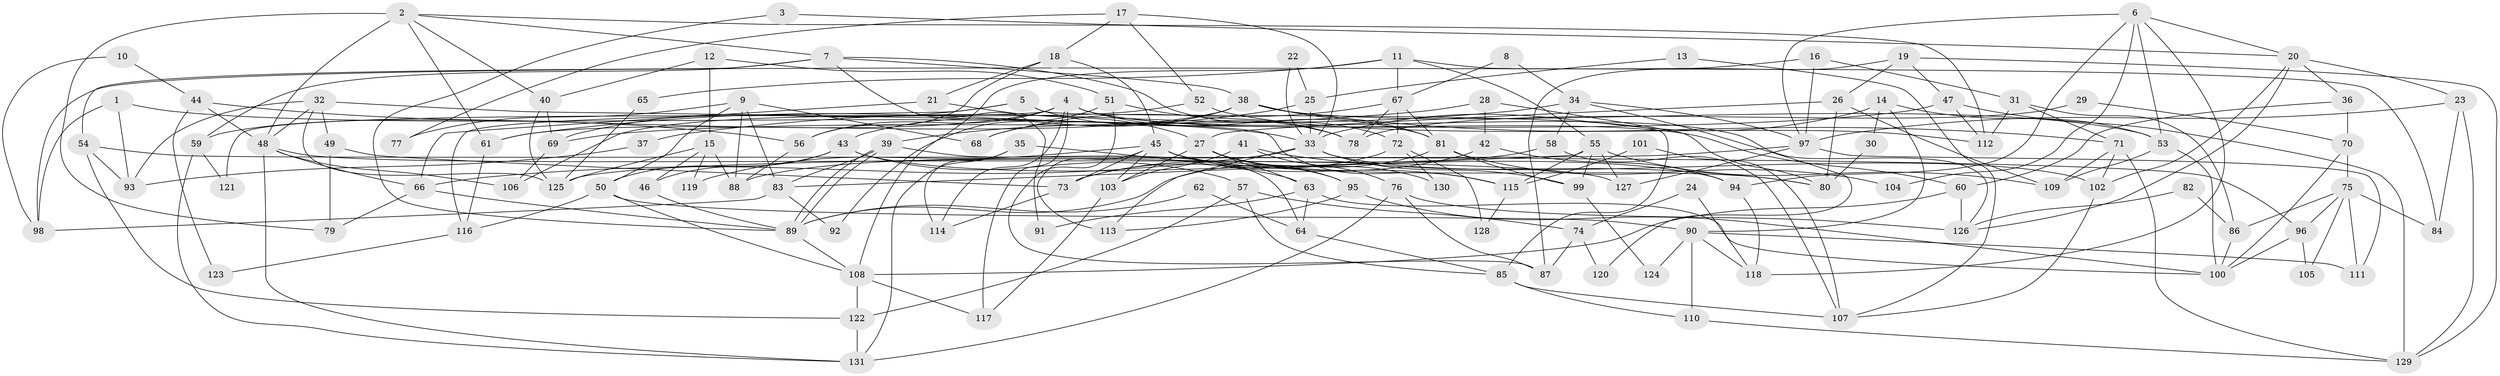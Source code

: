 // coarse degree distribution, {5: 0.075, 19: 0.025, 6: 0.075, 8: 0.15, 12: 0.075, 7: 0.125, 16: 0.025, 17: 0.025, 10: 0.075, 2: 0.175, 11: 0.025, 9: 0.025, 3: 0.1, 4: 0.025}
// Generated by graph-tools (version 1.1) at 2025/18/03/04/25 18:18:31]
// undirected, 131 vertices, 262 edges
graph export_dot {
graph [start="1"]
  node [color=gray90,style=filled];
  1;
  2;
  3;
  4;
  5;
  6;
  7;
  8;
  9;
  10;
  11;
  12;
  13;
  14;
  15;
  16;
  17;
  18;
  19;
  20;
  21;
  22;
  23;
  24;
  25;
  26;
  27;
  28;
  29;
  30;
  31;
  32;
  33;
  34;
  35;
  36;
  37;
  38;
  39;
  40;
  41;
  42;
  43;
  44;
  45;
  46;
  47;
  48;
  49;
  50;
  51;
  52;
  53;
  54;
  55;
  56;
  57;
  58;
  59;
  60;
  61;
  62;
  63;
  64;
  65;
  66;
  67;
  68;
  69;
  70;
  71;
  72;
  73;
  74;
  75;
  76;
  77;
  78;
  79;
  80;
  81;
  82;
  83;
  84;
  85;
  86;
  87;
  88;
  89;
  90;
  91;
  92;
  93;
  94;
  95;
  96;
  97;
  98;
  99;
  100;
  101;
  102;
  103;
  104;
  105;
  106;
  107;
  108;
  109;
  110;
  111;
  112;
  113;
  114;
  115;
  116;
  117;
  118;
  119;
  120;
  121;
  122;
  123;
  124;
  125;
  126;
  127;
  128;
  129;
  130;
  131;
  1 -- 93;
  1 -- 33;
  1 -- 98;
  2 -- 7;
  2 -- 48;
  2 -- 40;
  2 -- 61;
  2 -- 79;
  2 -- 112;
  3 -- 89;
  3 -- 20;
  4 -- 81;
  4 -- 126;
  4 -- 56;
  4 -- 59;
  4 -- 60;
  4 -- 114;
  4 -- 117;
  4 -- 121;
  5 -- 78;
  5 -- 69;
  5 -- 85;
  5 -- 116;
  6 -- 97;
  6 -- 53;
  6 -- 20;
  6 -- 94;
  6 -- 104;
  6 -- 118;
  7 -- 54;
  7 -- 38;
  7 -- 59;
  7 -- 72;
  7 -- 91;
  8 -- 67;
  8 -- 34;
  9 -- 68;
  9 -- 83;
  9 -- 50;
  9 -- 77;
  9 -- 88;
  10 -- 44;
  10 -- 98;
  11 -- 55;
  11 -- 108;
  11 -- 65;
  11 -- 67;
  11 -- 84;
  12 -- 40;
  12 -- 15;
  12 -- 51;
  13 -- 25;
  13 -- 107;
  14 -- 53;
  14 -- 33;
  14 -- 30;
  14 -- 90;
  15 -- 46;
  15 -- 125;
  15 -- 88;
  15 -- 119;
  16 -- 31;
  16 -- 98;
  16 -- 97;
  17 -- 18;
  17 -- 33;
  17 -- 52;
  17 -- 77;
  18 -- 45;
  18 -- 56;
  18 -- 21;
  19 -- 47;
  19 -- 129;
  19 -- 26;
  19 -- 87;
  20 -- 102;
  20 -- 23;
  20 -- 36;
  20 -- 126;
  21 -- 27;
  21 -- 66;
  22 -- 25;
  22 -- 33;
  23 -- 84;
  23 -- 97;
  23 -- 129;
  24 -- 74;
  24 -- 118;
  25 -- 33;
  25 -- 39;
  26 -- 27;
  26 -- 80;
  26 -- 109;
  27 -- 103;
  27 -- 63;
  27 -- 95;
  27 -- 130;
  28 -- 80;
  28 -- 61;
  28 -- 42;
  29 -- 70;
  29 -- 78;
  30 -- 80;
  31 -- 71;
  31 -- 112;
  31 -- 86;
  32 -- 48;
  32 -- 49;
  32 -- 93;
  32 -- 115;
  32 -- 125;
  33 -- 66;
  33 -- 113;
  33 -- 99;
  33 -- 102;
  34 -- 58;
  34 -- 97;
  34 -- 37;
  34 -- 120;
  35 -- 131;
  35 -- 114;
  35 -- 63;
  36 -- 60;
  36 -- 70;
  37 -- 93;
  38 -- 71;
  38 -- 43;
  38 -- 53;
  38 -- 61;
  38 -- 68;
  38 -- 81;
  39 -- 64;
  39 -- 89;
  39 -- 89;
  39 -- 83;
  40 -- 125;
  40 -- 69;
  41 -- 76;
  41 -- 80;
  41 -- 103;
  42 -- 94;
  42 -- 73;
  43 -- 94;
  43 -- 50;
  43 -- 46;
  43 -- 57;
  44 -- 48;
  44 -- 56;
  44 -- 123;
  45 -- 95;
  45 -- 73;
  45 -- 80;
  45 -- 103;
  45 -- 113;
  45 -- 115;
  45 -- 119;
  46 -- 89;
  47 -- 129;
  47 -- 112;
  47 -- 69;
  48 -- 66;
  48 -- 127;
  48 -- 106;
  48 -- 131;
  49 -- 73;
  49 -- 79;
  50 -- 116;
  50 -- 90;
  50 -- 108;
  51 -- 87;
  51 -- 78;
  51 -- 92;
  52 -- 106;
  52 -- 112;
  53 -- 109;
  53 -- 100;
  54 -- 122;
  54 -- 96;
  54 -- 93;
  55 -- 115;
  55 -- 99;
  55 -- 83;
  55 -- 109;
  55 -- 127;
  56 -- 88;
  57 -- 122;
  57 -- 74;
  57 -- 85;
  58 -- 88;
  58 -- 107;
  59 -- 121;
  59 -- 131;
  60 -- 108;
  60 -- 126;
  61 -- 116;
  62 -- 89;
  62 -- 64;
  63 -- 100;
  63 -- 64;
  63 -- 91;
  64 -- 85;
  65 -- 125;
  66 -- 89;
  66 -- 79;
  67 -- 81;
  67 -- 68;
  67 -- 72;
  67 -- 78;
  69 -- 106;
  70 -- 100;
  70 -- 75;
  71 -- 129;
  71 -- 109;
  71 -- 102;
  72 -- 73;
  72 -- 128;
  72 -- 130;
  73 -- 114;
  74 -- 87;
  74 -- 120;
  75 -- 111;
  75 -- 84;
  75 -- 86;
  75 -- 96;
  75 -- 105;
  76 -- 131;
  76 -- 126;
  76 -- 87;
  81 -- 89;
  81 -- 99;
  81 -- 104;
  82 -- 126;
  82 -- 86;
  83 -- 92;
  83 -- 98;
  85 -- 107;
  85 -- 110;
  86 -- 100;
  89 -- 108;
  90 -- 110;
  90 -- 111;
  90 -- 118;
  90 -- 124;
  94 -- 118;
  95 -- 100;
  95 -- 113;
  96 -- 100;
  96 -- 105;
  97 -- 111;
  97 -- 125;
  97 -- 127;
  99 -- 124;
  101 -- 107;
  101 -- 115;
  102 -- 107;
  103 -- 117;
  108 -- 117;
  108 -- 122;
  110 -- 129;
  115 -- 128;
  116 -- 123;
  122 -- 131;
}
